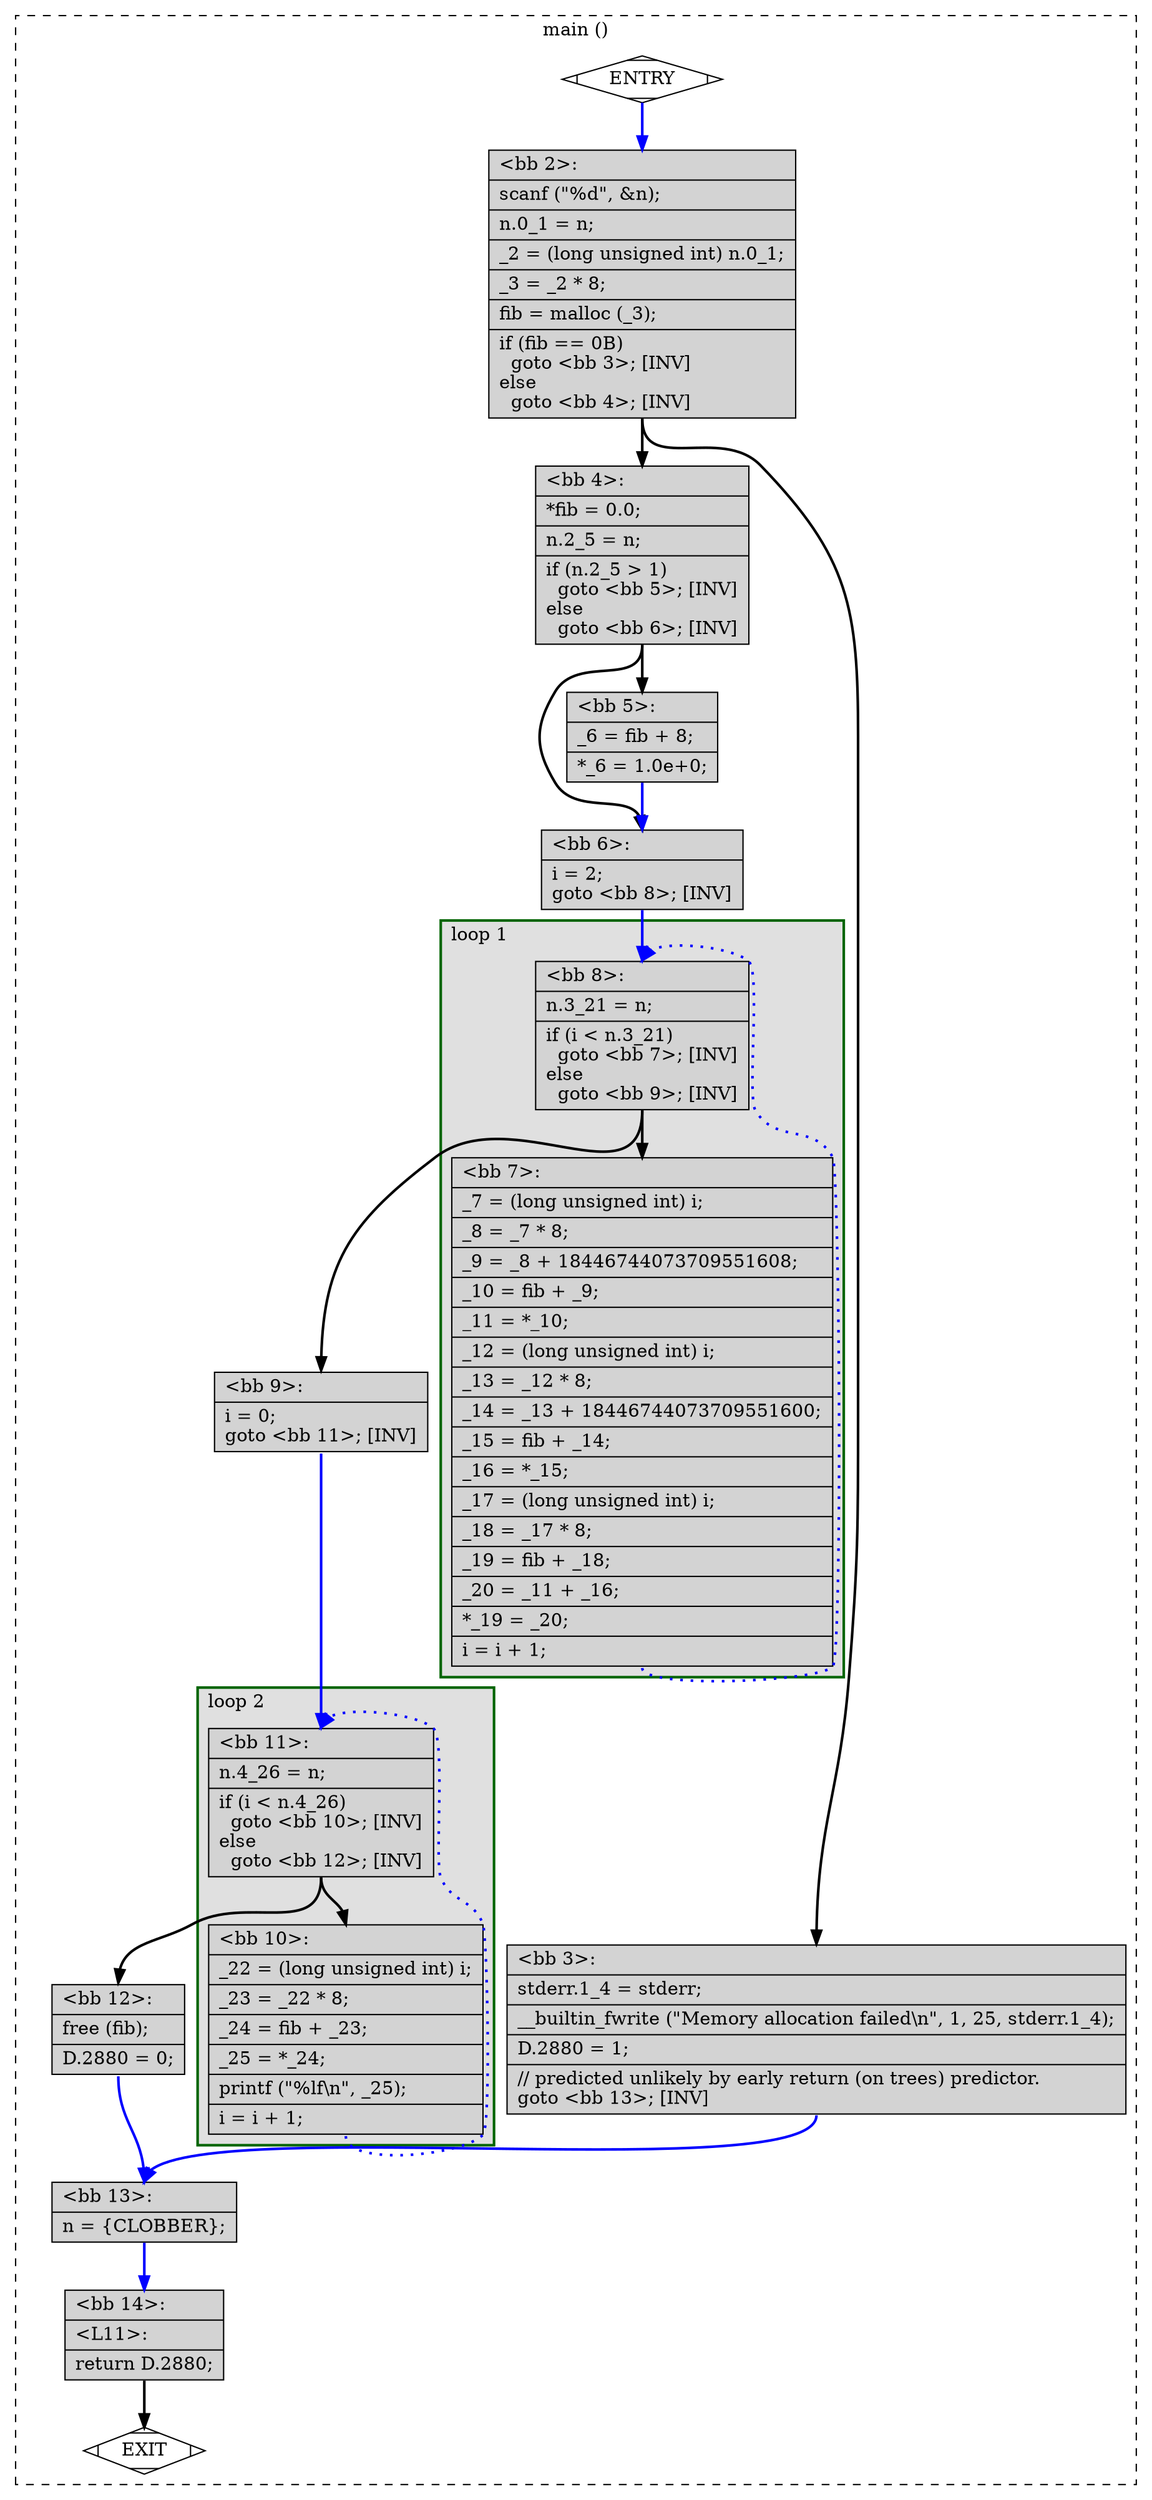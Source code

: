 digraph "a-fib.c.022t.fixup_cfg1" {
overlap=false;
subgraph "cluster_main" {
	style="dashed";
	color="black";
	label="main ()";
	subgraph cluster_6_2 {
	style="filled";
	color="darkgreen";
	fillcolor="grey88";
	label="loop 2";
	labeljust=l;
	penwidth=2;
	fn_6_basic_block_11 [shape=record,style=filled,fillcolor=lightgrey,label="{\<bb\ 11\>:\l\
|n.4_26\ =\ n;\l\
|if\ (i\ \<\ n.4_26)\l\
\ \ goto\ \<bb\ 10\>;\ [INV]\l\
else\l\
\ \ goto\ \<bb\ 12\>;\ [INV]\l\
}"];

	fn_6_basic_block_10 [shape=record,style=filled,fillcolor=lightgrey,label="{\<bb\ 10\>:\l\
|_22\ =\ (long\ unsigned\ int)\ i;\l\
|_23\ =\ _22\ *\ 8;\l\
|_24\ =\ fib\ +\ _23;\l\
|_25\ =\ *_24;\l\
|printf\ (\"%lf\\n\",\ _25);\l\
|i\ =\ i\ +\ 1;\l\
}"];

	}
	subgraph cluster_6_1 {
	style="filled";
	color="darkgreen";
	fillcolor="grey88";
	label="loop 1";
	labeljust=l;
	penwidth=2;
	fn_6_basic_block_8 [shape=record,style=filled,fillcolor=lightgrey,label="{\<bb\ 8\>:\l\
|n.3_21\ =\ n;\l\
|if\ (i\ \<\ n.3_21)\l\
\ \ goto\ \<bb\ 7\>;\ [INV]\l\
else\l\
\ \ goto\ \<bb\ 9\>;\ [INV]\l\
}"];

	fn_6_basic_block_7 [shape=record,style=filled,fillcolor=lightgrey,label="{\<bb\ 7\>:\l\
|_7\ =\ (long\ unsigned\ int)\ i;\l\
|_8\ =\ _7\ *\ 8;\l\
|_9\ =\ _8\ +\ 18446744073709551608;\l\
|_10\ =\ fib\ +\ _9;\l\
|_11\ =\ *_10;\l\
|_12\ =\ (long\ unsigned\ int)\ i;\l\
|_13\ =\ _12\ *\ 8;\l\
|_14\ =\ _13\ +\ 18446744073709551600;\l\
|_15\ =\ fib\ +\ _14;\l\
|_16\ =\ *_15;\l\
|_17\ =\ (long\ unsigned\ int)\ i;\l\
|_18\ =\ _17\ *\ 8;\l\
|_19\ =\ fib\ +\ _18;\l\
|_20\ =\ _11\ +\ _16;\l\
|*_19\ =\ _20;\l\
|i\ =\ i\ +\ 1;\l\
}"];

	}
	fn_6_basic_block_0 [shape=Mdiamond,style=filled,fillcolor=white,label="ENTRY"];

	fn_6_basic_block_1 [shape=Mdiamond,style=filled,fillcolor=white,label="EXIT"];

	fn_6_basic_block_2 [shape=record,style=filled,fillcolor=lightgrey,label="{\<bb\ 2\>:\l\
|scanf\ (\"%d\",\ &n);\l\
|n.0_1\ =\ n;\l\
|_2\ =\ (long\ unsigned\ int)\ n.0_1;\l\
|_3\ =\ _2\ *\ 8;\l\
|fib\ =\ malloc\ (_3);\l\
|if\ (fib\ ==\ 0B)\l\
\ \ goto\ \<bb\ 3\>;\ [INV]\l\
else\l\
\ \ goto\ \<bb\ 4\>;\ [INV]\l\
}"];

	fn_6_basic_block_3 [shape=record,style=filled,fillcolor=lightgrey,label="{\<bb\ 3\>:\l\
|stderr.1_4\ =\ stderr;\l\
|__builtin_fwrite\ (\"Memory\ allocation\ failed\\n\",\ 1,\ 25,\ stderr.1_4);\l\
|D.2880\ =\ 1;\l\
|//\ predicted\ unlikely\ by\ early\ return\ (on\ trees)\ predictor.\l\
goto\ \<bb\ 13\>;\ [INV]\l\
}"];

	fn_6_basic_block_4 [shape=record,style=filled,fillcolor=lightgrey,label="{\<bb\ 4\>:\l\
|*fib\ =\ 0.0;\l\
|n.2_5\ =\ n;\l\
|if\ (n.2_5\ \>\ 1)\l\
\ \ goto\ \<bb\ 5\>;\ [INV]\l\
else\l\
\ \ goto\ \<bb\ 6\>;\ [INV]\l\
}"];

	fn_6_basic_block_5 [shape=record,style=filled,fillcolor=lightgrey,label="{\<bb\ 5\>:\l\
|_6\ =\ fib\ +\ 8;\l\
|*_6\ =\ 1.0e+0;\l\
}"];

	fn_6_basic_block_6 [shape=record,style=filled,fillcolor=lightgrey,label="{\<bb\ 6\>:\l\
|i\ =\ 2;\l\
goto\ \<bb\ 8\>;\ [INV]\l\
}"];

	fn_6_basic_block_9 [shape=record,style=filled,fillcolor=lightgrey,label="{\<bb\ 9\>:\l\
|i\ =\ 0;\l\
goto\ \<bb\ 11\>;\ [INV]\l\
}"];

	fn_6_basic_block_12 [shape=record,style=filled,fillcolor=lightgrey,label="{\<bb\ 12\>:\l\
|free\ (fib);\l\
|D.2880\ =\ 0;\l\
}"];

	fn_6_basic_block_13 [shape=record,style=filled,fillcolor=lightgrey,label="{\<bb\ 13\>:\l\
|n\ =\ \{CLOBBER\};\l\
}"];

	fn_6_basic_block_14 [shape=record,style=filled,fillcolor=lightgrey,label="{\<bb\ 14\>:\l\
|\<L11\>:\l\
|return\ D.2880;\l\
}"];

	fn_6_basic_block_0:s -> fn_6_basic_block_2:n [style="solid,bold",color=blue,weight=100,constraint=true];
	fn_6_basic_block_2:s -> fn_6_basic_block_3:n [style="solid,bold",color=black,weight=10,constraint=true];
	fn_6_basic_block_2:s -> fn_6_basic_block_4:n [style="solid,bold",color=black,weight=10,constraint=true];
	fn_6_basic_block_3:s -> fn_6_basic_block_13:n [style="solid,bold",color=blue,weight=100,constraint=true];
	fn_6_basic_block_4:s -> fn_6_basic_block_5:n [style="solid,bold",color=black,weight=10,constraint=true];
	fn_6_basic_block_4:s -> fn_6_basic_block_6:n [style="solid,bold",color=black,weight=10,constraint=true];
	fn_6_basic_block_5:s -> fn_6_basic_block_6:n [style="solid,bold",color=blue,weight=100,constraint=true];
	fn_6_basic_block_6:s -> fn_6_basic_block_8:n [style="solid,bold",color=blue,weight=100,constraint=true];
	fn_6_basic_block_7:s -> fn_6_basic_block_8:n [style="dotted,bold",color=blue,weight=10,constraint=false];
	fn_6_basic_block_8:s -> fn_6_basic_block_7:n [style="solid,bold",color=black,weight=10,constraint=true];
	fn_6_basic_block_8:s -> fn_6_basic_block_9:n [style="solid,bold",color=black,weight=10,constraint=true];
	fn_6_basic_block_9:s -> fn_6_basic_block_11:n [style="solid,bold",color=blue,weight=100,constraint=true];
	fn_6_basic_block_10:s -> fn_6_basic_block_11:n [style="dotted,bold",color=blue,weight=10,constraint=false];
	fn_6_basic_block_11:s -> fn_6_basic_block_10:n [style="solid,bold",color=black,weight=10,constraint=true];
	fn_6_basic_block_11:s -> fn_6_basic_block_12:n [style="solid,bold",color=black,weight=10,constraint=true];
	fn_6_basic_block_12:s -> fn_6_basic_block_13:n [style="solid,bold",color=blue,weight=100,constraint=true];
	fn_6_basic_block_13:s -> fn_6_basic_block_14:n [style="solid,bold",color=blue,weight=100,constraint=true];
	fn_6_basic_block_14:s -> fn_6_basic_block_1:n [style="solid,bold",color=black,weight=10,constraint=true];
	fn_6_basic_block_0:s -> fn_6_basic_block_1:n [style="invis",constraint=true];
}
}
